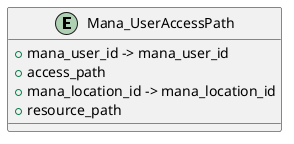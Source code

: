 @startuml

entity "Mana_UserAccessPath" {
    + mana_user_id -> mana_user_id
    + access_path
    + mana_location_id -> mana_location_id
    + resource_path
}

@enduml
